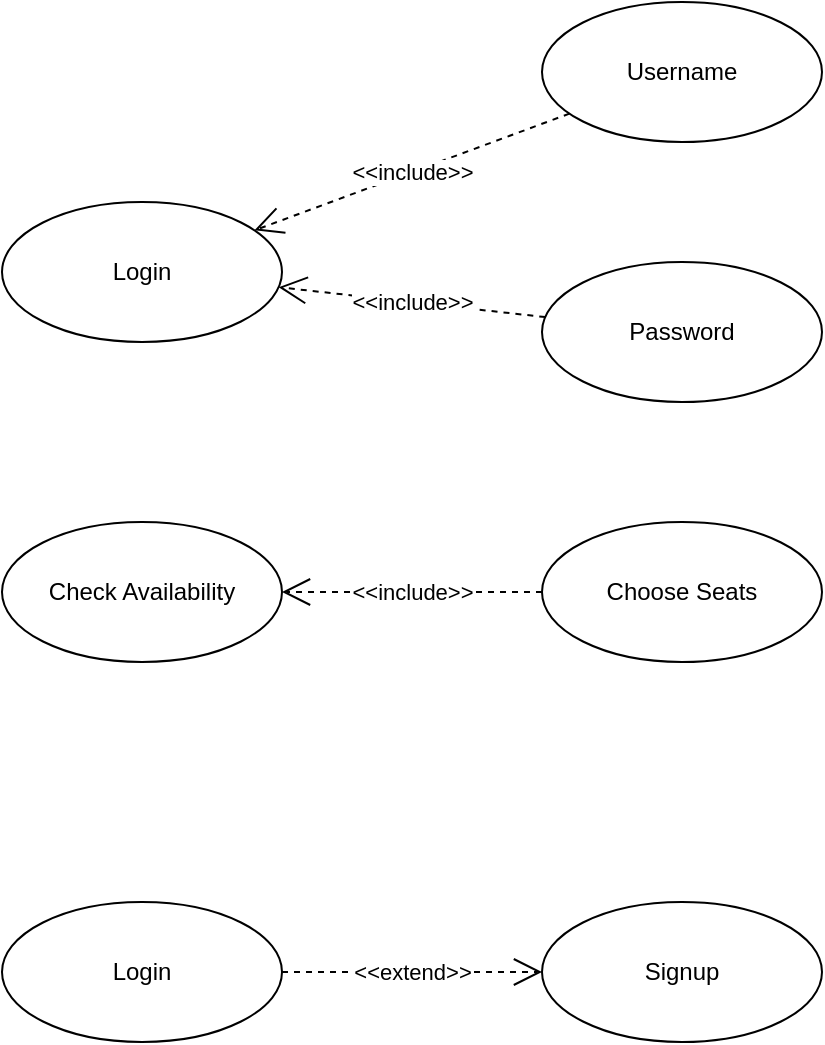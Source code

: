 <mxfile version="24.2.8" type="github">
  <diagram name="Page-1" id="_IevuNp81hxqBjjYBPfd">
    <mxGraphModel dx="770" dy="463" grid="1" gridSize="10" guides="1" tooltips="1" connect="1" arrows="1" fold="1" page="1" pageScale="1" pageWidth="1920" pageHeight="1200" math="0" shadow="0">
      <root>
        <mxCell id="0" />
        <mxCell id="1" parent="0" />
        <mxCell id="rUlxcKYFYfd_5JmxQtN6-1" value="Login" style="ellipse;whiteSpace=wrap;html=1;" vertex="1" parent="1">
          <mxGeometry x="250" y="200" width="140" height="70" as="geometry" />
        </mxCell>
        <mxCell id="rUlxcKYFYfd_5JmxQtN6-3" value="Password" style="ellipse;whiteSpace=wrap;html=1;" vertex="1" parent="1">
          <mxGeometry x="520" y="230" width="140" height="70" as="geometry" />
        </mxCell>
        <mxCell id="rUlxcKYFYfd_5JmxQtN6-4" value="Username" style="ellipse;whiteSpace=wrap;html=1;" vertex="1" parent="1">
          <mxGeometry x="520" y="100" width="140" height="70" as="geometry" />
        </mxCell>
        <mxCell id="rUlxcKYFYfd_5JmxQtN6-6" value="&amp;lt;&amp;lt;include&amp;gt;&amp;gt;" style="endArrow=open;endSize=12;dashed=1;html=1;rounded=0;" edge="1" parent="1" source="rUlxcKYFYfd_5JmxQtN6-3" target="rUlxcKYFYfd_5JmxQtN6-1">
          <mxGeometry width="160" relative="1" as="geometry">
            <mxPoint x="230" y="374.5" as="sourcePoint" />
            <mxPoint x="390" y="374.5" as="targetPoint" />
          </mxGeometry>
        </mxCell>
        <mxCell id="rUlxcKYFYfd_5JmxQtN6-7" value="&amp;lt;&amp;lt;include&amp;gt;&amp;gt;" style="endArrow=open;endSize=12;dashed=1;html=1;rounded=0;" edge="1" parent="1" source="rUlxcKYFYfd_5JmxQtN6-4" target="rUlxcKYFYfd_5JmxQtN6-1">
          <mxGeometry width="160" relative="1" as="geometry">
            <mxPoint x="538" y="277" as="sourcePoint" />
            <mxPoint x="420" y="193" as="targetPoint" />
          </mxGeometry>
        </mxCell>
        <mxCell id="rUlxcKYFYfd_5JmxQtN6-8" value="Check Availability" style="ellipse;whiteSpace=wrap;html=1;" vertex="1" parent="1">
          <mxGeometry x="250" y="360" width="140" height="70" as="geometry" />
        </mxCell>
        <mxCell id="rUlxcKYFYfd_5JmxQtN6-9" value="Choose Seats" style="ellipse;whiteSpace=wrap;html=1;" vertex="1" parent="1">
          <mxGeometry x="520" y="360" width="140" height="70" as="geometry" />
        </mxCell>
        <mxCell id="rUlxcKYFYfd_5JmxQtN6-10" value="&amp;lt;&amp;lt;include&amp;gt;&amp;gt;" style="endArrow=open;endSize=12;dashed=1;html=1;rounded=0;" edge="1" parent="1" source="rUlxcKYFYfd_5JmxQtN6-9" target="rUlxcKYFYfd_5JmxQtN6-8">
          <mxGeometry width="160" relative="1" as="geometry">
            <mxPoint x="524" y="375" as="sourcePoint" />
            <mxPoint x="390" y="360" as="targetPoint" />
          </mxGeometry>
        </mxCell>
        <mxCell id="rUlxcKYFYfd_5JmxQtN6-11" value="Login" style="ellipse;whiteSpace=wrap;html=1;" vertex="1" parent="1">
          <mxGeometry x="250" y="550" width="140" height="70" as="geometry" />
        </mxCell>
        <mxCell id="rUlxcKYFYfd_5JmxQtN6-12" value="Signup" style="ellipse;whiteSpace=wrap;html=1;" vertex="1" parent="1">
          <mxGeometry x="520" y="550" width="140" height="70" as="geometry" />
        </mxCell>
        <mxCell id="rUlxcKYFYfd_5JmxQtN6-13" value="&amp;lt;&amp;lt;extend&amp;gt;&amp;gt;" style="endArrow=open;endSize=12;dashed=1;html=1;rounded=0;" edge="1" parent="1" source="rUlxcKYFYfd_5JmxQtN6-11" target="rUlxcKYFYfd_5JmxQtN6-12">
          <mxGeometry width="160" relative="1" as="geometry">
            <mxPoint x="520" y="460" as="sourcePoint" />
            <mxPoint x="390" y="460" as="targetPoint" />
          </mxGeometry>
        </mxCell>
      </root>
    </mxGraphModel>
  </diagram>
</mxfile>
